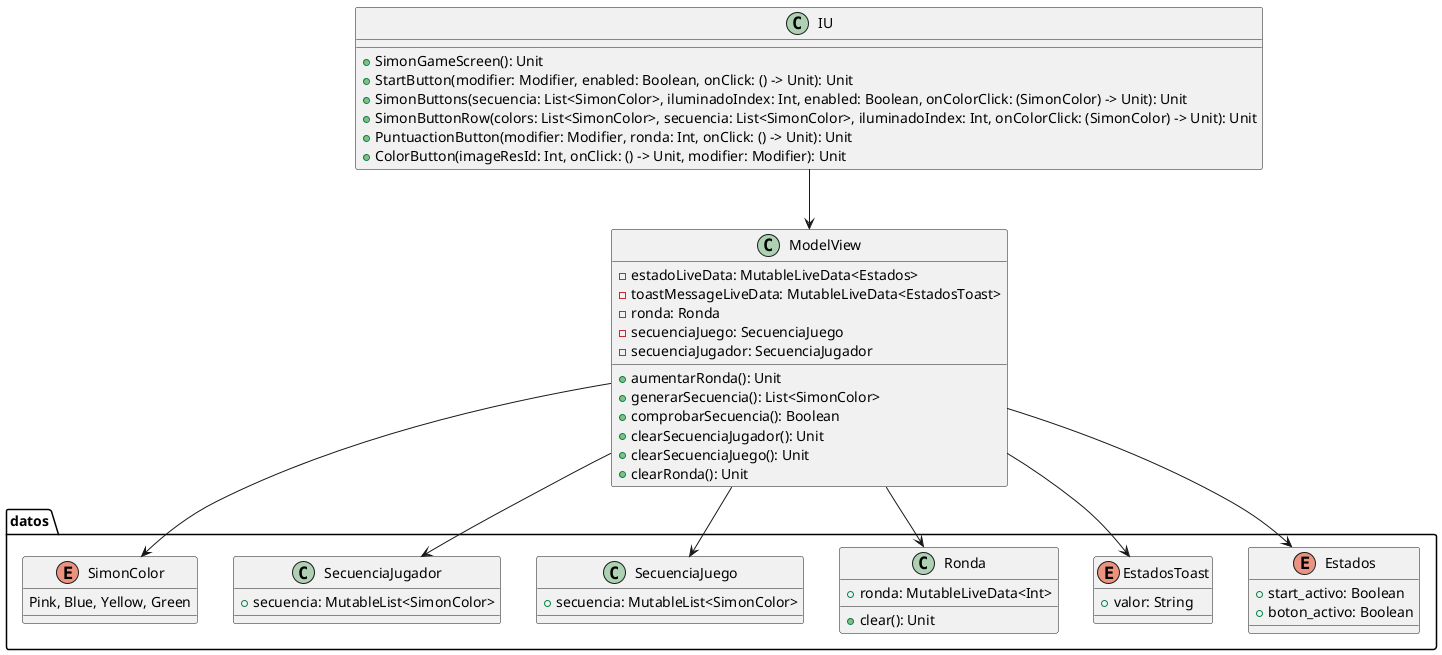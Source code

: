 @startuml
package datos {

    enum Estados {
        + start_activo: Boolean
        + boton_activo: Boolean
    }

    enum  EstadosToast {
        + valor: String
    }

    class Ronda {
        + ronda: MutableLiveData<Int>
        + clear(): Unit
    }

    class SecuenciaJuego {
        + secuencia: MutableList<SimonColor>
    }

    class SecuenciaJugador {
        + secuencia: MutableList<SimonColor>
    }

    enum SimonColor {
        Pink, Blue, Yellow, Green
    }
}

class ModelView {
    - estadoLiveData: MutableLiveData<Estados>
    - toastMessageLiveData: MutableLiveData<EstadosToast>
    - ronda: Ronda
    - secuenciaJuego: SecuenciaJuego
    - secuenciaJugador: SecuenciaJugador
    + aumentarRonda(): Unit
    + generarSecuencia(): List<SimonColor>
    + comprobarSecuencia(): Boolean
    + clearSecuenciaJugador(): Unit
    + clearSecuenciaJuego(): Unit
    + clearRonda(): Unit
}

class IU {
    + SimonGameScreen(): Unit
    + StartButton(modifier: Modifier, enabled: Boolean, onClick: () -> Unit): Unit
    + SimonButtons(secuencia: List<SimonColor>, iluminadoIndex: Int, enabled: Boolean, onColorClick: (SimonColor) -> Unit): Unit
    + SimonButtonRow(colors: List<SimonColor>, secuencia: List<SimonColor>, iluminadoIndex: Int, onColorClick: (SimonColor) -> Unit): Unit
    + PuntuactionButton(modifier: Modifier, ronda: Int, onClick: () -> Unit): Unit
    + ColorButton(imageResId: Int, onClick: () -> Unit, modifier: Modifier): Unit
}

ModelView --> datos.Estados
ModelView --> datos.EstadosToast
ModelView --> datos.Ronda
ModelView --> datos.SecuenciaJuego
ModelView --> datos.SecuenciaJugador
ModelView --> datos.SimonColor

IU --> ModelView
@enduml
